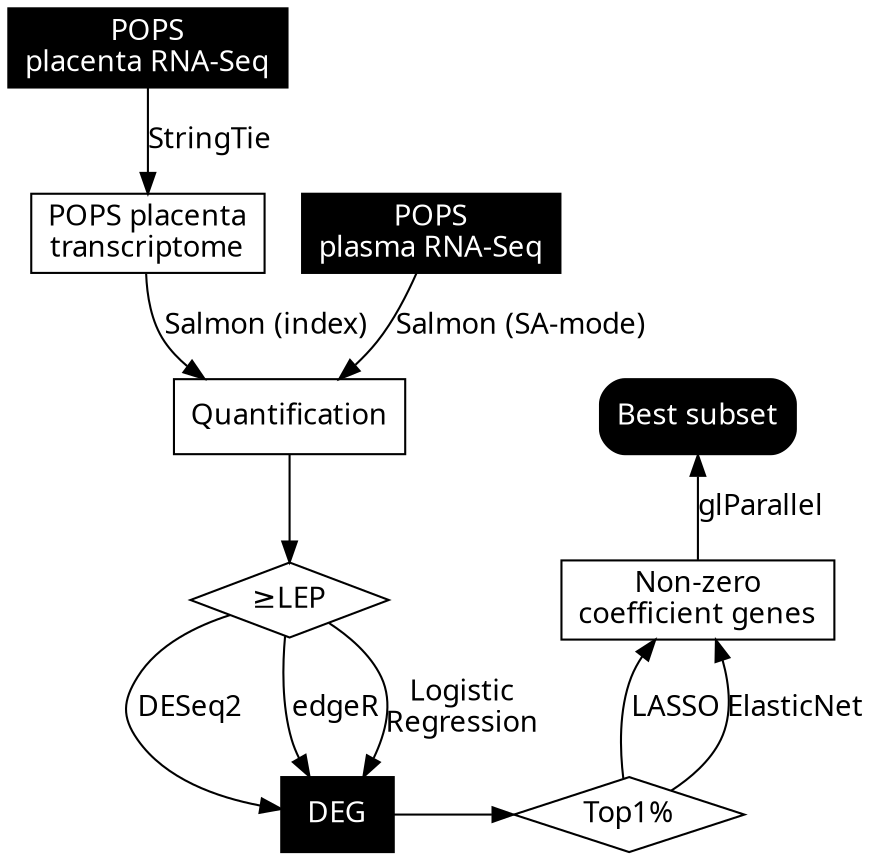 digraph G {
  /*rankdir=LR; */
  node [fontname = "Handlee", color=black, fontcolor=black];
  edge [fontname = "Handlee", color=black, fontcolor=black];

  placenta[
    label = "POPS\nplacenta RNA-Seq";
    shape = rect;
    style = filled;
    fontcolor = white;
  ];
  plasma [
    label = "POPS\nplasma RNA-Seq";
    shape = rect;
    style = filled;
    fontcolor = white;
  ];
  deg_pops [
    label = "DEG";
    shape = rect;
    style = filled;
    fontcolor = white;
  ];
  Non_zero[
    label = "Non-zero\ncoefficient genes";
    shape = rect;
  ];
  subset1 [
    label = "Best subset";
    shape = rect;
    style = "rounded,filled";
    fontcolor = white;
  ];
  pops[
    label = "POPS placenta\ntranscriptome";
    shape = rect;
    color = black;
    fontcolor = black;
  ];
  quant_pops [
    label = "Quantification";
    shape = rect;
  ];
  check_quant1[
    label = "≥LEP";
    shape = diamond;
  ];
  check_top1[
    label = "Top1%";
    shape = diamond;
  ];

  placenta-> pops[label="StringTie"];
  plasma -> quant_pops[label="Salmon (SA-mode)"]
  pops-> quant_pops[label="Salmon (index)"];
  quant_pops-> check_quant1

  check_quant1-> deg_pops[label="DESeq2"];
  check_quant1-> deg_pops[label="edgeR"];
  check_quant1-> deg_pops[label="Logistic\nRegression"];

  deg_pops-> check_top1;
  check_top1-> Non_zero[label="LASSO"];
  check_top1-> Non_zero[label="ElasticNet"];
  Non_zero-> subset1[label="glParallel"];

/*
  check_all_method[
    label = "All methods";
    shape = diamond;
  ];
  subset2 [
    label = "Best subset2";
    shape = rect;
    style = "rounded,filled";
    fontcolor = white;
  ];
  core_deg[
    label = "Core DEG";
    shape = rect;
    style = "rounded,filled";
    fontcolor = white;
  ];

  deg_pops-> check_all_method;
  check_all_method-> core_deg[label="Yes"];
  core_deg-> subset2[label="glParallel"];
*/


  {rank=same; deg_pops check_top1} 
  {rank=same; check_quant1 Non_zero} 
  {rank=same; quant_pops subset1} 
}
